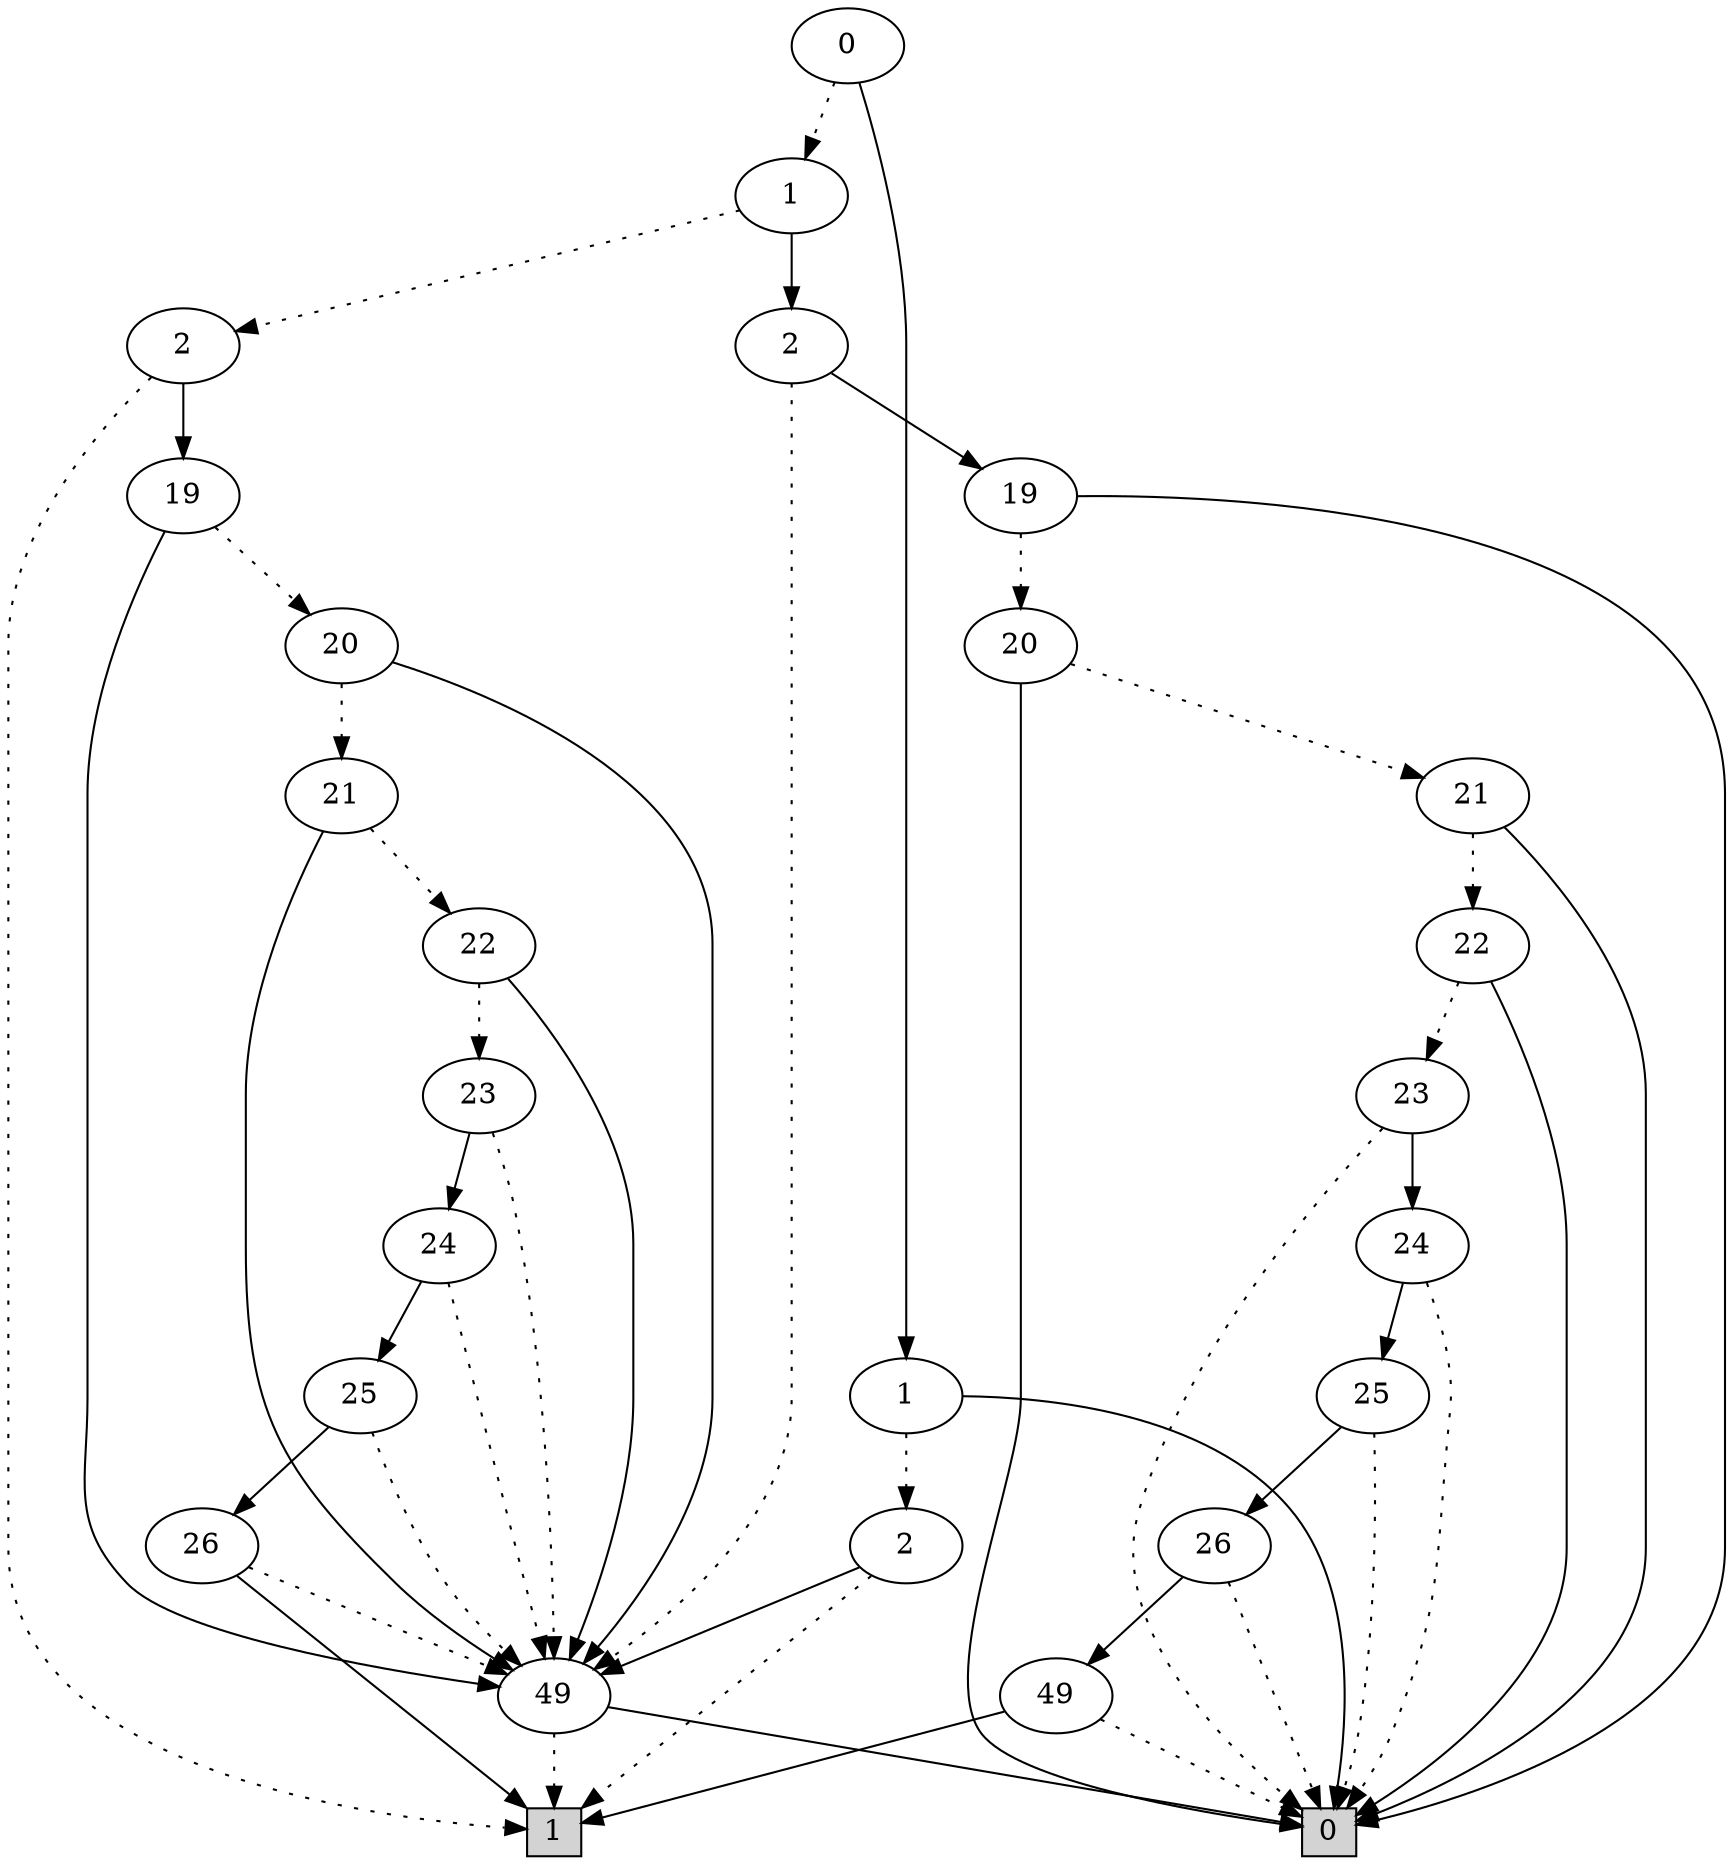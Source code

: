digraph G {
0 [shape=box, label="0", style=filled, shape=box, height=0.3, width=0.3];
1 [shape=box, label="1", style=filled, shape=box, height=0.3, width=0.3];
42534 [label="0"];
42534 -> 42532 [style=dotted];
42534 -> 42533 [style=filled];
42532 [label="1"];
42532 -> 367 [style=dotted];
42532 -> 252 [style=filled];
367 [label="2"];
367 -> 1 [style=dotted];
367 -> 366 [style=filled];
366 [label="19"];
366 -> 365 [style=dotted];
366 -> 101 [style=filled];
365 [label="20"];
365 -> 364 [style=dotted];
365 -> 101 [style=filled];
364 [label="21"];
364 -> 363 [style=dotted];
364 -> 101 [style=filled];
363 [label="22"];
363 -> 362 [style=dotted];
363 -> 101 [style=filled];
362 [label="23"];
362 -> 101 [style=dotted];
362 -> 361 [style=filled];
101 [label="49"];
101 -> 1 [style=dotted];
101 -> 0 [style=filled];
361 [label="24"];
361 -> 101 [style=dotted];
361 -> 360 [style=filled];
360 [label="25"];
360 -> 101 [style=dotted];
360 -> 359 [style=filled];
359 [label="26"];
359 -> 101 [style=dotted];
359 -> 1 [style=filled];
252 [label="2"];
252 -> 101 [style=dotted];
252 -> 235 [style=filled];
235 [label="19"];
235 -> 234 [style=dotted];
235 -> 0 [style=filled];
234 [label="20"];
234 -> 233 [style=dotted];
234 -> 0 [style=filled];
233 [label="21"];
233 -> 232 [style=dotted];
233 -> 0 [style=filled];
232 [label="22"];
232 -> 231 [style=dotted];
232 -> 0 [style=filled];
231 [label="23"];
231 -> 0 [style=dotted];
231 -> 230 [style=filled];
230 [label="24"];
230 -> 0 [style=dotted];
230 -> 229 [style=filled];
229 [label="25"];
229 -> 0 [style=dotted];
229 -> 228 [style=filled];
228 [label="26"];
228 -> 0 [style=dotted];
228 -> 100 [style=filled];
100 [label="49"];
100 -> 0 [style=dotted];
100 -> 1 [style=filled];
42533 [label="1"];
42533 -> 203 [style=dotted];
42533 -> 0 [style=filled];
203 [label="2"];
203 -> 1 [style=dotted];
203 -> 101 [style=filled];
}
